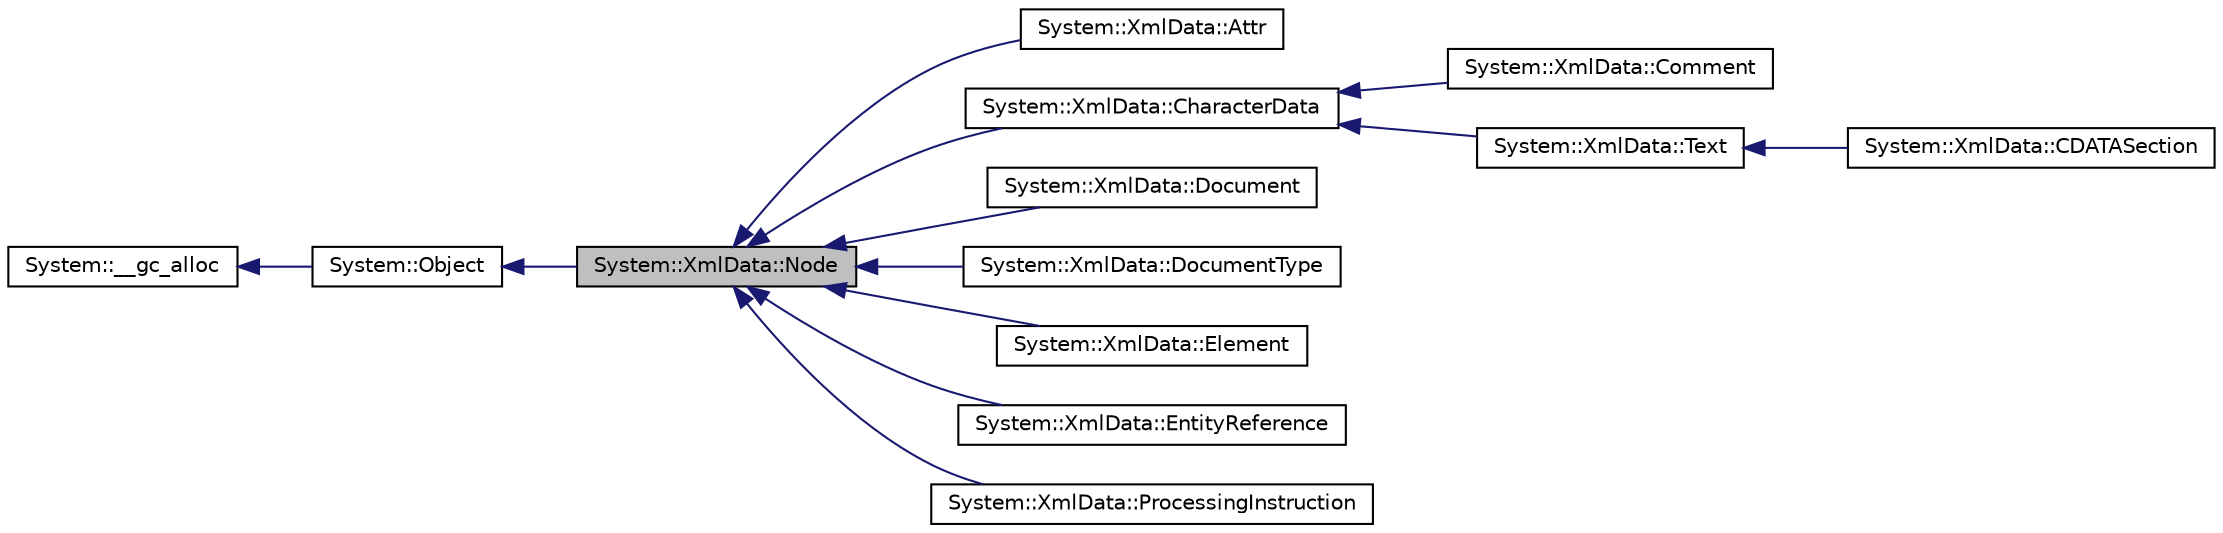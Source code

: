 digraph G
{
  edge [fontname="Helvetica",fontsize="10",labelfontname="Helvetica",labelfontsize="10"];
  node [fontname="Helvetica",fontsize="10",shape=record];
  rankdir="LR";
  Node1 [label="System::XmlData::Node",height=0.2,width=0.4,color="black", fillcolor="grey75", style="filled" fontcolor="black"];
  Node2 -> Node1 [dir="back",color="midnightblue",fontsize="10",style="solid",fontname="Helvetica"];
  Node2 [label="System::Object",height=0.2,width=0.4,color="black", fillcolor="white", style="filled",URL="$class_system_1_1_object.html"];
  Node3 -> Node2 [dir="back",color="midnightblue",fontsize="10",style="solid",fontname="Helvetica"];
  Node3 [label="System::__gc_alloc",height=0.2,width=0.4,color="black", fillcolor="white", style="filled",URL="$class_system_1_1____gc__alloc.html"];
  Node1 -> Node4 [dir="back",color="midnightblue",fontsize="10",style="solid",fontname="Helvetica"];
  Node4 [label="System::XmlData::Attr",height=0.2,width=0.4,color="black", fillcolor="white", style="filled",URL="$class_system_1_1_xml_data_1_1_attr.html"];
  Node1 -> Node5 [dir="back",color="midnightblue",fontsize="10",style="solid",fontname="Helvetica"];
  Node5 [label="System::XmlData::CharacterData",height=0.2,width=0.4,color="black", fillcolor="white", style="filled",URL="$class_system_1_1_xml_data_1_1_character_data.html"];
  Node5 -> Node6 [dir="back",color="midnightblue",fontsize="10",style="solid",fontname="Helvetica"];
  Node6 [label="System::XmlData::Comment",height=0.2,width=0.4,color="black", fillcolor="white", style="filled",URL="$class_system_1_1_xml_data_1_1_comment.html"];
  Node5 -> Node7 [dir="back",color="midnightblue",fontsize="10",style="solid",fontname="Helvetica"];
  Node7 [label="System::XmlData::Text",height=0.2,width=0.4,color="black", fillcolor="white", style="filled",URL="$class_system_1_1_xml_data_1_1_text.html"];
  Node7 -> Node8 [dir="back",color="midnightblue",fontsize="10",style="solid",fontname="Helvetica"];
  Node8 [label="System::XmlData::CDATASection",height=0.2,width=0.4,color="black", fillcolor="white", style="filled",URL="$class_system_1_1_xml_data_1_1_c_d_a_t_a_section.html"];
  Node1 -> Node9 [dir="back",color="midnightblue",fontsize="10",style="solid",fontname="Helvetica"];
  Node9 [label="System::XmlData::Document",height=0.2,width=0.4,color="black", fillcolor="white", style="filled",URL="$class_system_1_1_xml_data_1_1_document.html"];
  Node1 -> Node10 [dir="back",color="midnightblue",fontsize="10",style="solid",fontname="Helvetica"];
  Node10 [label="System::XmlData::DocumentType",height=0.2,width=0.4,color="black", fillcolor="white", style="filled",URL="$class_system_1_1_xml_data_1_1_document_type.html"];
  Node1 -> Node11 [dir="back",color="midnightblue",fontsize="10",style="solid",fontname="Helvetica"];
  Node11 [label="System::XmlData::Element",height=0.2,width=0.4,color="black", fillcolor="white", style="filled",URL="$class_system_1_1_xml_data_1_1_element.html"];
  Node1 -> Node12 [dir="back",color="midnightblue",fontsize="10",style="solid",fontname="Helvetica"];
  Node12 [label="System::XmlData::EntityReference",height=0.2,width=0.4,color="black", fillcolor="white", style="filled",URL="$class_system_1_1_xml_data_1_1_entity_reference.html"];
  Node1 -> Node13 [dir="back",color="midnightblue",fontsize="10",style="solid",fontname="Helvetica"];
  Node13 [label="System::XmlData::ProcessingInstruction",height=0.2,width=0.4,color="black", fillcolor="white", style="filled",URL="$class_system_1_1_xml_data_1_1_processing_instruction.html"];
}
